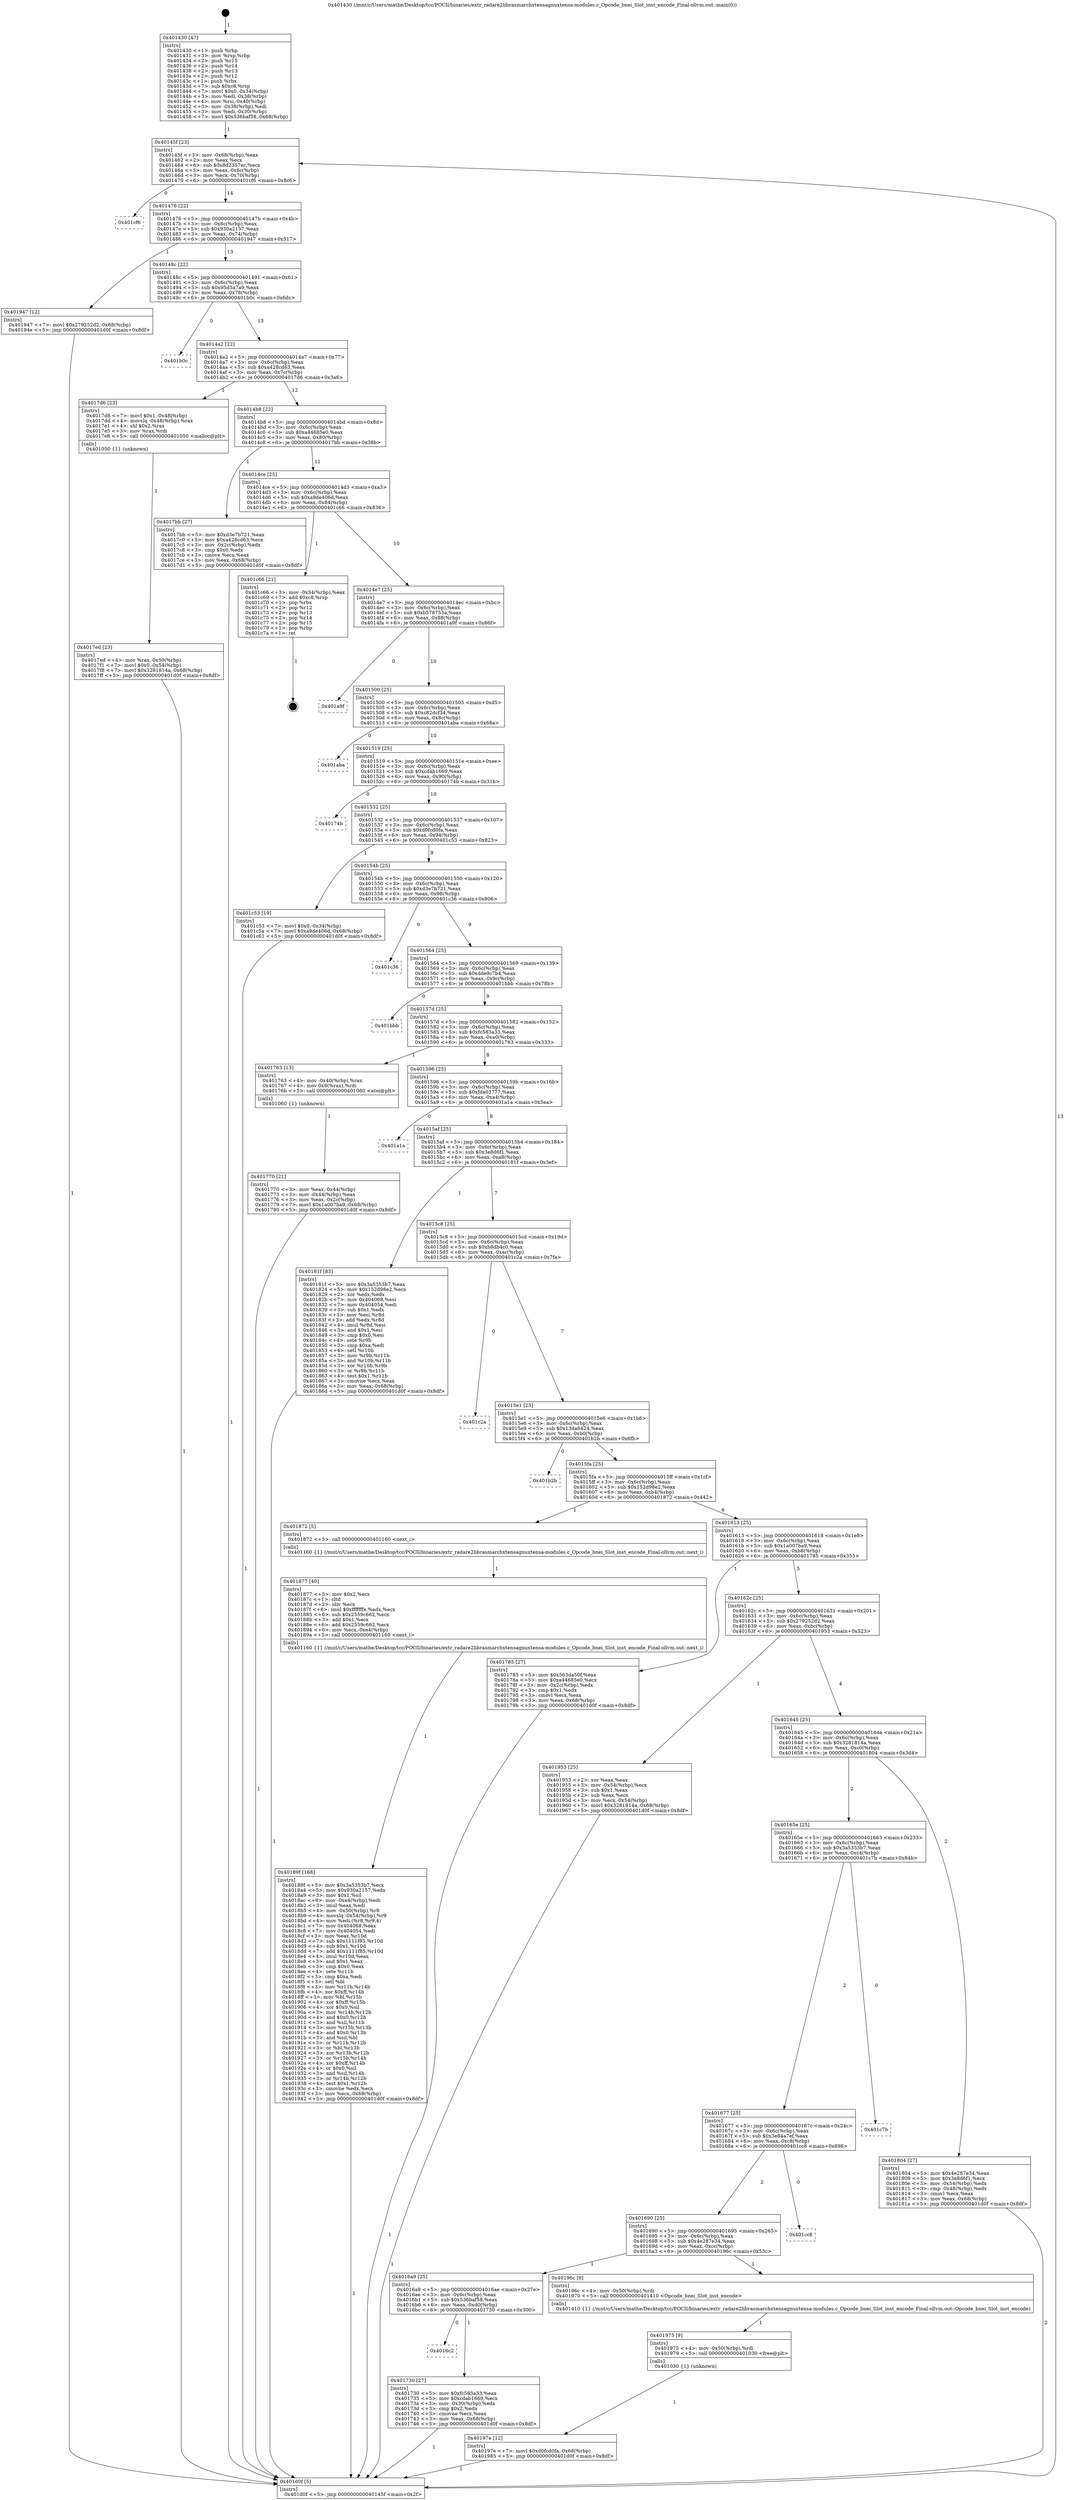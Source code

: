 digraph "0x401430" {
  label = "0x401430 (/mnt/c/Users/mathe/Desktop/tcc/POCII/binaries/extr_radare2librasmarchxtensagnuxtensa-modules.c_Opcode_bnei_Slot_inst_encode_Final-ollvm.out::main(0))"
  labelloc = "t"
  node[shape=record]

  Entry [label="",width=0.3,height=0.3,shape=circle,fillcolor=black,style=filled]
  "0x40145f" [label="{
     0x40145f [23]\l
     | [instrs]\l
     &nbsp;&nbsp;0x40145f \<+3\>: mov -0x68(%rbp),%eax\l
     &nbsp;&nbsp;0x401462 \<+2\>: mov %eax,%ecx\l
     &nbsp;&nbsp;0x401464 \<+6\>: sub $0x8d2357ec,%ecx\l
     &nbsp;&nbsp;0x40146a \<+3\>: mov %eax,-0x6c(%rbp)\l
     &nbsp;&nbsp;0x40146d \<+3\>: mov %ecx,-0x70(%rbp)\l
     &nbsp;&nbsp;0x401470 \<+6\>: je 0000000000401cf6 \<main+0x8c6\>\l
  }"]
  "0x401cf6" [label="{
     0x401cf6\l
  }", style=dashed]
  "0x401476" [label="{
     0x401476 [22]\l
     | [instrs]\l
     &nbsp;&nbsp;0x401476 \<+5\>: jmp 000000000040147b \<main+0x4b\>\l
     &nbsp;&nbsp;0x40147b \<+3\>: mov -0x6c(%rbp),%eax\l
     &nbsp;&nbsp;0x40147e \<+5\>: sub $0x930a2157,%eax\l
     &nbsp;&nbsp;0x401483 \<+3\>: mov %eax,-0x74(%rbp)\l
     &nbsp;&nbsp;0x401486 \<+6\>: je 0000000000401947 \<main+0x517\>\l
  }"]
  Exit [label="",width=0.3,height=0.3,shape=circle,fillcolor=black,style=filled,peripheries=2]
  "0x401947" [label="{
     0x401947 [12]\l
     | [instrs]\l
     &nbsp;&nbsp;0x401947 \<+7\>: movl $0x279252d2,-0x68(%rbp)\l
     &nbsp;&nbsp;0x40194e \<+5\>: jmp 0000000000401d0f \<main+0x8df\>\l
  }"]
  "0x40148c" [label="{
     0x40148c [22]\l
     | [instrs]\l
     &nbsp;&nbsp;0x40148c \<+5\>: jmp 0000000000401491 \<main+0x61\>\l
     &nbsp;&nbsp;0x401491 \<+3\>: mov -0x6c(%rbp),%eax\l
     &nbsp;&nbsp;0x401494 \<+5\>: sub $0x95d5a7a9,%eax\l
     &nbsp;&nbsp;0x401499 \<+3\>: mov %eax,-0x78(%rbp)\l
     &nbsp;&nbsp;0x40149c \<+6\>: je 0000000000401b0c \<main+0x6dc\>\l
  }"]
  "0x40197e" [label="{
     0x40197e [12]\l
     | [instrs]\l
     &nbsp;&nbsp;0x40197e \<+7\>: movl $0xd0fcd0fa,-0x68(%rbp)\l
     &nbsp;&nbsp;0x401985 \<+5\>: jmp 0000000000401d0f \<main+0x8df\>\l
  }"]
  "0x401b0c" [label="{
     0x401b0c\l
  }", style=dashed]
  "0x4014a2" [label="{
     0x4014a2 [22]\l
     | [instrs]\l
     &nbsp;&nbsp;0x4014a2 \<+5\>: jmp 00000000004014a7 \<main+0x77\>\l
     &nbsp;&nbsp;0x4014a7 \<+3\>: mov -0x6c(%rbp),%eax\l
     &nbsp;&nbsp;0x4014aa \<+5\>: sub $0xa428cd63,%eax\l
     &nbsp;&nbsp;0x4014af \<+3\>: mov %eax,-0x7c(%rbp)\l
     &nbsp;&nbsp;0x4014b2 \<+6\>: je 00000000004017d6 \<main+0x3a6\>\l
  }"]
  "0x401975" [label="{
     0x401975 [9]\l
     | [instrs]\l
     &nbsp;&nbsp;0x401975 \<+4\>: mov -0x50(%rbp),%rdi\l
     &nbsp;&nbsp;0x401979 \<+5\>: call 0000000000401030 \<free@plt\>\l
     | [calls]\l
     &nbsp;&nbsp;0x401030 \{1\} (unknown)\l
  }"]
  "0x4017d6" [label="{
     0x4017d6 [23]\l
     | [instrs]\l
     &nbsp;&nbsp;0x4017d6 \<+7\>: movl $0x1,-0x48(%rbp)\l
     &nbsp;&nbsp;0x4017dd \<+4\>: movslq -0x48(%rbp),%rax\l
     &nbsp;&nbsp;0x4017e1 \<+4\>: shl $0x2,%rax\l
     &nbsp;&nbsp;0x4017e5 \<+3\>: mov %rax,%rdi\l
     &nbsp;&nbsp;0x4017e8 \<+5\>: call 0000000000401050 \<malloc@plt\>\l
     | [calls]\l
     &nbsp;&nbsp;0x401050 \{1\} (unknown)\l
  }"]
  "0x4014b8" [label="{
     0x4014b8 [22]\l
     | [instrs]\l
     &nbsp;&nbsp;0x4014b8 \<+5\>: jmp 00000000004014bd \<main+0x8d\>\l
     &nbsp;&nbsp;0x4014bd \<+3\>: mov -0x6c(%rbp),%eax\l
     &nbsp;&nbsp;0x4014c0 \<+5\>: sub $0xa44685e0,%eax\l
     &nbsp;&nbsp;0x4014c5 \<+3\>: mov %eax,-0x80(%rbp)\l
     &nbsp;&nbsp;0x4014c8 \<+6\>: je 00000000004017bb \<main+0x38b\>\l
  }"]
  "0x40189f" [label="{
     0x40189f [168]\l
     | [instrs]\l
     &nbsp;&nbsp;0x40189f \<+5\>: mov $0x3a5353b7,%ecx\l
     &nbsp;&nbsp;0x4018a4 \<+5\>: mov $0x930a2157,%edx\l
     &nbsp;&nbsp;0x4018a9 \<+3\>: mov $0x1,%sil\l
     &nbsp;&nbsp;0x4018ac \<+6\>: mov -0xe4(%rbp),%edi\l
     &nbsp;&nbsp;0x4018b2 \<+3\>: imul %eax,%edi\l
     &nbsp;&nbsp;0x4018b5 \<+4\>: mov -0x50(%rbp),%r8\l
     &nbsp;&nbsp;0x4018b9 \<+4\>: movslq -0x54(%rbp),%r9\l
     &nbsp;&nbsp;0x4018bd \<+4\>: mov %edi,(%r8,%r9,4)\l
     &nbsp;&nbsp;0x4018c1 \<+7\>: mov 0x404068,%eax\l
     &nbsp;&nbsp;0x4018c8 \<+7\>: mov 0x404054,%edi\l
     &nbsp;&nbsp;0x4018cf \<+3\>: mov %eax,%r10d\l
     &nbsp;&nbsp;0x4018d2 \<+7\>: sub $0x1111f85,%r10d\l
     &nbsp;&nbsp;0x4018d9 \<+4\>: sub $0x1,%r10d\l
     &nbsp;&nbsp;0x4018dd \<+7\>: add $0x1111f85,%r10d\l
     &nbsp;&nbsp;0x4018e4 \<+4\>: imul %r10d,%eax\l
     &nbsp;&nbsp;0x4018e8 \<+3\>: and $0x1,%eax\l
     &nbsp;&nbsp;0x4018eb \<+3\>: cmp $0x0,%eax\l
     &nbsp;&nbsp;0x4018ee \<+4\>: sete %r11b\l
     &nbsp;&nbsp;0x4018f2 \<+3\>: cmp $0xa,%edi\l
     &nbsp;&nbsp;0x4018f5 \<+3\>: setl %bl\l
     &nbsp;&nbsp;0x4018f8 \<+3\>: mov %r11b,%r14b\l
     &nbsp;&nbsp;0x4018fb \<+4\>: xor $0xff,%r14b\l
     &nbsp;&nbsp;0x4018ff \<+3\>: mov %bl,%r15b\l
     &nbsp;&nbsp;0x401902 \<+4\>: xor $0xff,%r15b\l
     &nbsp;&nbsp;0x401906 \<+4\>: xor $0x0,%sil\l
     &nbsp;&nbsp;0x40190a \<+3\>: mov %r14b,%r12b\l
     &nbsp;&nbsp;0x40190d \<+4\>: and $0x0,%r12b\l
     &nbsp;&nbsp;0x401911 \<+3\>: and %sil,%r11b\l
     &nbsp;&nbsp;0x401914 \<+3\>: mov %r15b,%r13b\l
     &nbsp;&nbsp;0x401917 \<+4\>: and $0x0,%r13b\l
     &nbsp;&nbsp;0x40191b \<+3\>: and %sil,%bl\l
     &nbsp;&nbsp;0x40191e \<+3\>: or %r11b,%r12b\l
     &nbsp;&nbsp;0x401921 \<+3\>: or %bl,%r13b\l
     &nbsp;&nbsp;0x401924 \<+3\>: xor %r13b,%r12b\l
     &nbsp;&nbsp;0x401927 \<+3\>: or %r15b,%r14b\l
     &nbsp;&nbsp;0x40192a \<+4\>: xor $0xff,%r14b\l
     &nbsp;&nbsp;0x40192e \<+4\>: or $0x0,%sil\l
     &nbsp;&nbsp;0x401932 \<+3\>: and %sil,%r14b\l
     &nbsp;&nbsp;0x401935 \<+3\>: or %r14b,%r12b\l
     &nbsp;&nbsp;0x401938 \<+4\>: test $0x1,%r12b\l
     &nbsp;&nbsp;0x40193c \<+3\>: cmovne %edx,%ecx\l
     &nbsp;&nbsp;0x40193f \<+3\>: mov %ecx,-0x68(%rbp)\l
     &nbsp;&nbsp;0x401942 \<+5\>: jmp 0000000000401d0f \<main+0x8df\>\l
  }"]
  "0x4017bb" [label="{
     0x4017bb [27]\l
     | [instrs]\l
     &nbsp;&nbsp;0x4017bb \<+5\>: mov $0xd3e7b721,%eax\l
     &nbsp;&nbsp;0x4017c0 \<+5\>: mov $0xa428cd63,%ecx\l
     &nbsp;&nbsp;0x4017c5 \<+3\>: mov -0x2c(%rbp),%edx\l
     &nbsp;&nbsp;0x4017c8 \<+3\>: cmp $0x0,%edx\l
     &nbsp;&nbsp;0x4017cb \<+3\>: cmove %ecx,%eax\l
     &nbsp;&nbsp;0x4017ce \<+3\>: mov %eax,-0x68(%rbp)\l
     &nbsp;&nbsp;0x4017d1 \<+5\>: jmp 0000000000401d0f \<main+0x8df\>\l
  }"]
  "0x4014ce" [label="{
     0x4014ce [25]\l
     | [instrs]\l
     &nbsp;&nbsp;0x4014ce \<+5\>: jmp 00000000004014d3 \<main+0xa3\>\l
     &nbsp;&nbsp;0x4014d3 \<+3\>: mov -0x6c(%rbp),%eax\l
     &nbsp;&nbsp;0x4014d6 \<+5\>: sub $0xa9de406d,%eax\l
     &nbsp;&nbsp;0x4014db \<+6\>: mov %eax,-0x84(%rbp)\l
     &nbsp;&nbsp;0x4014e1 \<+6\>: je 0000000000401c66 \<main+0x836\>\l
  }"]
  "0x401877" [label="{
     0x401877 [40]\l
     | [instrs]\l
     &nbsp;&nbsp;0x401877 \<+5\>: mov $0x2,%ecx\l
     &nbsp;&nbsp;0x40187c \<+1\>: cltd\l
     &nbsp;&nbsp;0x40187d \<+2\>: idiv %ecx\l
     &nbsp;&nbsp;0x40187f \<+6\>: imul $0xfffffffe,%edx,%ecx\l
     &nbsp;&nbsp;0x401885 \<+6\>: sub $0x2559c662,%ecx\l
     &nbsp;&nbsp;0x40188b \<+3\>: add $0x1,%ecx\l
     &nbsp;&nbsp;0x40188e \<+6\>: add $0x2559c662,%ecx\l
     &nbsp;&nbsp;0x401894 \<+6\>: mov %ecx,-0xe4(%rbp)\l
     &nbsp;&nbsp;0x40189a \<+5\>: call 0000000000401160 \<next_i\>\l
     | [calls]\l
     &nbsp;&nbsp;0x401160 \{1\} (/mnt/c/Users/mathe/Desktop/tcc/POCII/binaries/extr_radare2librasmarchxtensagnuxtensa-modules.c_Opcode_bnei_Slot_inst_encode_Final-ollvm.out::next_i)\l
  }"]
  "0x401c66" [label="{
     0x401c66 [21]\l
     | [instrs]\l
     &nbsp;&nbsp;0x401c66 \<+3\>: mov -0x34(%rbp),%eax\l
     &nbsp;&nbsp;0x401c69 \<+7\>: add $0xc8,%rsp\l
     &nbsp;&nbsp;0x401c70 \<+1\>: pop %rbx\l
     &nbsp;&nbsp;0x401c71 \<+2\>: pop %r12\l
     &nbsp;&nbsp;0x401c73 \<+2\>: pop %r13\l
     &nbsp;&nbsp;0x401c75 \<+2\>: pop %r14\l
     &nbsp;&nbsp;0x401c77 \<+2\>: pop %r15\l
     &nbsp;&nbsp;0x401c79 \<+1\>: pop %rbp\l
     &nbsp;&nbsp;0x401c7a \<+1\>: ret\l
  }"]
  "0x4014e7" [label="{
     0x4014e7 [25]\l
     | [instrs]\l
     &nbsp;&nbsp;0x4014e7 \<+5\>: jmp 00000000004014ec \<main+0xbc\>\l
     &nbsp;&nbsp;0x4014ec \<+3\>: mov -0x6c(%rbp),%eax\l
     &nbsp;&nbsp;0x4014ef \<+5\>: sub $0xb578753a,%eax\l
     &nbsp;&nbsp;0x4014f4 \<+6\>: mov %eax,-0x88(%rbp)\l
     &nbsp;&nbsp;0x4014fa \<+6\>: je 0000000000401a9f \<main+0x66f\>\l
  }"]
  "0x4017ed" [label="{
     0x4017ed [23]\l
     | [instrs]\l
     &nbsp;&nbsp;0x4017ed \<+4\>: mov %rax,-0x50(%rbp)\l
     &nbsp;&nbsp;0x4017f1 \<+7\>: movl $0x0,-0x54(%rbp)\l
     &nbsp;&nbsp;0x4017f8 \<+7\>: movl $0x3281814a,-0x68(%rbp)\l
     &nbsp;&nbsp;0x4017ff \<+5\>: jmp 0000000000401d0f \<main+0x8df\>\l
  }"]
  "0x401a9f" [label="{
     0x401a9f\l
  }", style=dashed]
  "0x401500" [label="{
     0x401500 [25]\l
     | [instrs]\l
     &nbsp;&nbsp;0x401500 \<+5\>: jmp 0000000000401505 \<main+0xd5\>\l
     &nbsp;&nbsp;0x401505 \<+3\>: mov -0x6c(%rbp),%eax\l
     &nbsp;&nbsp;0x401508 \<+5\>: sub $0xc82dcf34,%eax\l
     &nbsp;&nbsp;0x40150d \<+6\>: mov %eax,-0x8c(%rbp)\l
     &nbsp;&nbsp;0x401513 \<+6\>: je 0000000000401aba \<main+0x68a\>\l
  }"]
  "0x401770" [label="{
     0x401770 [21]\l
     | [instrs]\l
     &nbsp;&nbsp;0x401770 \<+3\>: mov %eax,-0x44(%rbp)\l
     &nbsp;&nbsp;0x401773 \<+3\>: mov -0x44(%rbp),%eax\l
     &nbsp;&nbsp;0x401776 \<+3\>: mov %eax,-0x2c(%rbp)\l
     &nbsp;&nbsp;0x401779 \<+7\>: movl $0x1a007ba9,-0x68(%rbp)\l
     &nbsp;&nbsp;0x401780 \<+5\>: jmp 0000000000401d0f \<main+0x8df\>\l
  }"]
  "0x401aba" [label="{
     0x401aba\l
  }", style=dashed]
  "0x401519" [label="{
     0x401519 [25]\l
     | [instrs]\l
     &nbsp;&nbsp;0x401519 \<+5\>: jmp 000000000040151e \<main+0xee\>\l
     &nbsp;&nbsp;0x40151e \<+3\>: mov -0x6c(%rbp),%eax\l
     &nbsp;&nbsp;0x401521 \<+5\>: sub $0xcdab1669,%eax\l
     &nbsp;&nbsp;0x401526 \<+6\>: mov %eax,-0x90(%rbp)\l
     &nbsp;&nbsp;0x40152c \<+6\>: je 000000000040174b \<main+0x31b\>\l
  }"]
  "0x401430" [label="{
     0x401430 [47]\l
     | [instrs]\l
     &nbsp;&nbsp;0x401430 \<+1\>: push %rbp\l
     &nbsp;&nbsp;0x401431 \<+3\>: mov %rsp,%rbp\l
     &nbsp;&nbsp;0x401434 \<+2\>: push %r15\l
     &nbsp;&nbsp;0x401436 \<+2\>: push %r14\l
     &nbsp;&nbsp;0x401438 \<+2\>: push %r13\l
     &nbsp;&nbsp;0x40143a \<+2\>: push %r12\l
     &nbsp;&nbsp;0x40143c \<+1\>: push %rbx\l
     &nbsp;&nbsp;0x40143d \<+7\>: sub $0xc8,%rsp\l
     &nbsp;&nbsp;0x401444 \<+7\>: movl $0x0,-0x34(%rbp)\l
     &nbsp;&nbsp;0x40144b \<+3\>: mov %edi,-0x38(%rbp)\l
     &nbsp;&nbsp;0x40144e \<+4\>: mov %rsi,-0x40(%rbp)\l
     &nbsp;&nbsp;0x401452 \<+3\>: mov -0x38(%rbp),%edi\l
     &nbsp;&nbsp;0x401455 \<+3\>: mov %edi,-0x30(%rbp)\l
     &nbsp;&nbsp;0x401458 \<+7\>: movl $0x536baf58,-0x68(%rbp)\l
  }"]
  "0x40174b" [label="{
     0x40174b\l
  }", style=dashed]
  "0x401532" [label="{
     0x401532 [25]\l
     | [instrs]\l
     &nbsp;&nbsp;0x401532 \<+5\>: jmp 0000000000401537 \<main+0x107\>\l
     &nbsp;&nbsp;0x401537 \<+3\>: mov -0x6c(%rbp),%eax\l
     &nbsp;&nbsp;0x40153a \<+5\>: sub $0xd0fcd0fa,%eax\l
     &nbsp;&nbsp;0x40153f \<+6\>: mov %eax,-0x94(%rbp)\l
     &nbsp;&nbsp;0x401545 \<+6\>: je 0000000000401c53 \<main+0x823\>\l
  }"]
  "0x401d0f" [label="{
     0x401d0f [5]\l
     | [instrs]\l
     &nbsp;&nbsp;0x401d0f \<+5\>: jmp 000000000040145f \<main+0x2f\>\l
  }"]
  "0x401c53" [label="{
     0x401c53 [19]\l
     | [instrs]\l
     &nbsp;&nbsp;0x401c53 \<+7\>: movl $0x0,-0x34(%rbp)\l
     &nbsp;&nbsp;0x401c5a \<+7\>: movl $0xa9de406d,-0x68(%rbp)\l
     &nbsp;&nbsp;0x401c61 \<+5\>: jmp 0000000000401d0f \<main+0x8df\>\l
  }"]
  "0x40154b" [label="{
     0x40154b [25]\l
     | [instrs]\l
     &nbsp;&nbsp;0x40154b \<+5\>: jmp 0000000000401550 \<main+0x120\>\l
     &nbsp;&nbsp;0x401550 \<+3\>: mov -0x6c(%rbp),%eax\l
     &nbsp;&nbsp;0x401553 \<+5\>: sub $0xd3e7b721,%eax\l
     &nbsp;&nbsp;0x401558 \<+6\>: mov %eax,-0x98(%rbp)\l
     &nbsp;&nbsp;0x40155e \<+6\>: je 0000000000401c36 \<main+0x806\>\l
  }"]
  "0x4016c2" [label="{
     0x4016c2\l
  }", style=dashed]
  "0x401c36" [label="{
     0x401c36\l
  }", style=dashed]
  "0x401564" [label="{
     0x401564 [25]\l
     | [instrs]\l
     &nbsp;&nbsp;0x401564 \<+5\>: jmp 0000000000401569 \<main+0x139\>\l
     &nbsp;&nbsp;0x401569 \<+3\>: mov -0x6c(%rbp),%eax\l
     &nbsp;&nbsp;0x40156c \<+5\>: sub $0xdde9c7b4,%eax\l
     &nbsp;&nbsp;0x401571 \<+6\>: mov %eax,-0x9c(%rbp)\l
     &nbsp;&nbsp;0x401577 \<+6\>: je 0000000000401bbb \<main+0x78b\>\l
  }"]
  "0x401730" [label="{
     0x401730 [27]\l
     | [instrs]\l
     &nbsp;&nbsp;0x401730 \<+5\>: mov $0xfc583a33,%eax\l
     &nbsp;&nbsp;0x401735 \<+5\>: mov $0xcdab1669,%ecx\l
     &nbsp;&nbsp;0x40173a \<+3\>: mov -0x30(%rbp),%edx\l
     &nbsp;&nbsp;0x40173d \<+3\>: cmp $0x2,%edx\l
     &nbsp;&nbsp;0x401740 \<+3\>: cmovne %ecx,%eax\l
     &nbsp;&nbsp;0x401743 \<+3\>: mov %eax,-0x68(%rbp)\l
     &nbsp;&nbsp;0x401746 \<+5\>: jmp 0000000000401d0f \<main+0x8df\>\l
  }"]
  "0x401bbb" [label="{
     0x401bbb\l
  }", style=dashed]
  "0x40157d" [label="{
     0x40157d [25]\l
     | [instrs]\l
     &nbsp;&nbsp;0x40157d \<+5\>: jmp 0000000000401582 \<main+0x152\>\l
     &nbsp;&nbsp;0x401582 \<+3\>: mov -0x6c(%rbp),%eax\l
     &nbsp;&nbsp;0x401585 \<+5\>: sub $0xfc583a33,%eax\l
     &nbsp;&nbsp;0x40158a \<+6\>: mov %eax,-0xa0(%rbp)\l
     &nbsp;&nbsp;0x401590 \<+6\>: je 0000000000401763 \<main+0x333\>\l
  }"]
  "0x4016a9" [label="{
     0x4016a9 [25]\l
     | [instrs]\l
     &nbsp;&nbsp;0x4016a9 \<+5\>: jmp 00000000004016ae \<main+0x27e\>\l
     &nbsp;&nbsp;0x4016ae \<+3\>: mov -0x6c(%rbp),%eax\l
     &nbsp;&nbsp;0x4016b1 \<+5\>: sub $0x536baf58,%eax\l
     &nbsp;&nbsp;0x4016b6 \<+6\>: mov %eax,-0xd0(%rbp)\l
     &nbsp;&nbsp;0x4016bc \<+6\>: je 0000000000401730 \<main+0x300\>\l
  }"]
  "0x401763" [label="{
     0x401763 [13]\l
     | [instrs]\l
     &nbsp;&nbsp;0x401763 \<+4\>: mov -0x40(%rbp),%rax\l
     &nbsp;&nbsp;0x401767 \<+4\>: mov 0x8(%rax),%rdi\l
     &nbsp;&nbsp;0x40176b \<+5\>: call 0000000000401060 \<atoi@plt\>\l
     | [calls]\l
     &nbsp;&nbsp;0x401060 \{1\} (unknown)\l
  }"]
  "0x401596" [label="{
     0x401596 [25]\l
     | [instrs]\l
     &nbsp;&nbsp;0x401596 \<+5\>: jmp 000000000040159b \<main+0x16b\>\l
     &nbsp;&nbsp;0x40159b \<+3\>: mov -0x6c(%rbp),%eax\l
     &nbsp;&nbsp;0x40159e \<+5\>: sub $0xfda03777,%eax\l
     &nbsp;&nbsp;0x4015a3 \<+6\>: mov %eax,-0xa4(%rbp)\l
     &nbsp;&nbsp;0x4015a9 \<+6\>: je 0000000000401a1a \<main+0x5ea\>\l
  }"]
  "0x40196c" [label="{
     0x40196c [9]\l
     | [instrs]\l
     &nbsp;&nbsp;0x40196c \<+4\>: mov -0x50(%rbp),%rdi\l
     &nbsp;&nbsp;0x401970 \<+5\>: call 0000000000401410 \<Opcode_bnei_Slot_inst_encode\>\l
     | [calls]\l
     &nbsp;&nbsp;0x401410 \{1\} (/mnt/c/Users/mathe/Desktop/tcc/POCII/binaries/extr_radare2librasmarchxtensagnuxtensa-modules.c_Opcode_bnei_Slot_inst_encode_Final-ollvm.out::Opcode_bnei_Slot_inst_encode)\l
  }"]
  "0x401a1a" [label="{
     0x401a1a\l
  }", style=dashed]
  "0x4015af" [label="{
     0x4015af [25]\l
     | [instrs]\l
     &nbsp;&nbsp;0x4015af \<+5\>: jmp 00000000004015b4 \<main+0x184\>\l
     &nbsp;&nbsp;0x4015b4 \<+3\>: mov -0x6c(%rbp),%eax\l
     &nbsp;&nbsp;0x4015b7 \<+5\>: sub $0x3e8d6f1,%eax\l
     &nbsp;&nbsp;0x4015bc \<+6\>: mov %eax,-0xa8(%rbp)\l
     &nbsp;&nbsp;0x4015c2 \<+6\>: je 000000000040181f \<main+0x3ef\>\l
  }"]
  "0x401690" [label="{
     0x401690 [25]\l
     | [instrs]\l
     &nbsp;&nbsp;0x401690 \<+5\>: jmp 0000000000401695 \<main+0x265\>\l
     &nbsp;&nbsp;0x401695 \<+3\>: mov -0x6c(%rbp),%eax\l
     &nbsp;&nbsp;0x401698 \<+5\>: sub $0x4e287e34,%eax\l
     &nbsp;&nbsp;0x40169d \<+6\>: mov %eax,-0xcc(%rbp)\l
     &nbsp;&nbsp;0x4016a3 \<+6\>: je 000000000040196c \<main+0x53c\>\l
  }"]
  "0x40181f" [label="{
     0x40181f [83]\l
     | [instrs]\l
     &nbsp;&nbsp;0x40181f \<+5\>: mov $0x3a5353b7,%eax\l
     &nbsp;&nbsp;0x401824 \<+5\>: mov $0x152d98e2,%ecx\l
     &nbsp;&nbsp;0x401829 \<+2\>: xor %edx,%edx\l
     &nbsp;&nbsp;0x40182b \<+7\>: mov 0x404068,%esi\l
     &nbsp;&nbsp;0x401832 \<+7\>: mov 0x404054,%edi\l
     &nbsp;&nbsp;0x401839 \<+3\>: sub $0x1,%edx\l
     &nbsp;&nbsp;0x40183c \<+3\>: mov %esi,%r8d\l
     &nbsp;&nbsp;0x40183f \<+3\>: add %edx,%r8d\l
     &nbsp;&nbsp;0x401842 \<+4\>: imul %r8d,%esi\l
     &nbsp;&nbsp;0x401846 \<+3\>: and $0x1,%esi\l
     &nbsp;&nbsp;0x401849 \<+3\>: cmp $0x0,%esi\l
     &nbsp;&nbsp;0x40184c \<+4\>: sete %r9b\l
     &nbsp;&nbsp;0x401850 \<+3\>: cmp $0xa,%edi\l
     &nbsp;&nbsp;0x401853 \<+4\>: setl %r10b\l
     &nbsp;&nbsp;0x401857 \<+3\>: mov %r9b,%r11b\l
     &nbsp;&nbsp;0x40185a \<+3\>: and %r10b,%r11b\l
     &nbsp;&nbsp;0x40185d \<+3\>: xor %r10b,%r9b\l
     &nbsp;&nbsp;0x401860 \<+3\>: or %r9b,%r11b\l
     &nbsp;&nbsp;0x401863 \<+4\>: test $0x1,%r11b\l
     &nbsp;&nbsp;0x401867 \<+3\>: cmovne %ecx,%eax\l
     &nbsp;&nbsp;0x40186a \<+3\>: mov %eax,-0x68(%rbp)\l
     &nbsp;&nbsp;0x40186d \<+5\>: jmp 0000000000401d0f \<main+0x8df\>\l
  }"]
  "0x4015c8" [label="{
     0x4015c8 [25]\l
     | [instrs]\l
     &nbsp;&nbsp;0x4015c8 \<+5\>: jmp 00000000004015cd \<main+0x19d\>\l
     &nbsp;&nbsp;0x4015cd \<+3\>: mov -0x6c(%rbp),%eax\l
     &nbsp;&nbsp;0x4015d0 \<+5\>: sub $0xb8db4c0,%eax\l
     &nbsp;&nbsp;0x4015d5 \<+6\>: mov %eax,-0xac(%rbp)\l
     &nbsp;&nbsp;0x4015db \<+6\>: je 0000000000401c2a \<main+0x7fa\>\l
  }"]
  "0x401cc8" [label="{
     0x401cc8\l
  }", style=dashed]
  "0x401c2a" [label="{
     0x401c2a\l
  }", style=dashed]
  "0x4015e1" [label="{
     0x4015e1 [25]\l
     | [instrs]\l
     &nbsp;&nbsp;0x4015e1 \<+5\>: jmp 00000000004015e6 \<main+0x1b6\>\l
     &nbsp;&nbsp;0x4015e6 \<+3\>: mov -0x6c(%rbp),%eax\l
     &nbsp;&nbsp;0x4015e9 \<+5\>: sub $0x13da6424,%eax\l
     &nbsp;&nbsp;0x4015ee \<+6\>: mov %eax,-0xb0(%rbp)\l
     &nbsp;&nbsp;0x4015f4 \<+6\>: je 0000000000401b2b \<main+0x6fb\>\l
  }"]
  "0x401677" [label="{
     0x401677 [25]\l
     | [instrs]\l
     &nbsp;&nbsp;0x401677 \<+5\>: jmp 000000000040167c \<main+0x24c\>\l
     &nbsp;&nbsp;0x40167c \<+3\>: mov -0x6c(%rbp),%eax\l
     &nbsp;&nbsp;0x40167f \<+5\>: sub $0x3e84a7ef,%eax\l
     &nbsp;&nbsp;0x401684 \<+6\>: mov %eax,-0xc8(%rbp)\l
     &nbsp;&nbsp;0x40168a \<+6\>: je 0000000000401cc8 \<main+0x898\>\l
  }"]
  "0x401b2b" [label="{
     0x401b2b\l
  }", style=dashed]
  "0x4015fa" [label="{
     0x4015fa [25]\l
     | [instrs]\l
     &nbsp;&nbsp;0x4015fa \<+5\>: jmp 00000000004015ff \<main+0x1cf\>\l
     &nbsp;&nbsp;0x4015ff \<+3\>: mov -0x6c(%rbp),%eax\l
     &nbsp;&nbsp;0x401602 \<+5\>: sub $0x152d98e2,%eax\l
     &nbsp;&nbsp;0x401607 \<+6\>: mov %eax,-0xb4(%rbp)\l
     &nbsp;&nbsp;0x40160d \<+6\>: je 0000000000401872 \<main+0x442\>\l
  }"]
  "0x401c7b" [label="{
     0x401c7b\l
  }", style=dashed]
  "0x401872" [label="{
     0x401872 [5]\l
     | [instrs]\l
     &nbsp;&nbsp;0x401872 \<+5\>: call 0000000000401160 \<next_i\>\l
     | [calls]\l
     &nbsp;&nbsp;0x401160 \{1\} (/mnt/c/Users/mathe/Desktop/tcc/POCII/binaries/extr_radare2librasmarchxtensagnuxtensa-modules.c_Opcode_bnei_Slot_inst_encode_Final-ollvm.out::next_i)\l
  }"]
  "0x401613" [label="{
     0x401613 [25]\l
     | [instrs]\l
     &nbsp;&nbsp;0x401613 \<+5\>: jmp 0000000000401618 \<main+0x1e8\>\l
     &nbsp;&nbsp;0x401618 \<+3\>: mov -0x6c(%rbp),%eax\l
     &nbsp;&nbsp;0x40161b \<+5\>: sub $0x1a007ba9,%eax\l
     &nbsp;&nbsp;0x401620 \<+6\>: mov %eax,-0xb8(%rbp)\l
     &nbsp;&nbsp;0x401626 \<+6\>: je 0000000000401785 \<main+0x355\>\l
  }"]
  "0x40165e" [label="{
     0x40165e [25]\l
     | [instrs]\l
     &nbsp;&nbsp;0x40165e \<+5\>: jmp 0000000000401663 \<main+0x233\>\l
     &nbsp;&nbsp;0x401663 \<+3\>: mov -0x6c(%rbp),%eax\l
     &nbsp;&nbsp;0x401666 \<+5\>: sub $0x3a5353b7,%eax\l
     &nbsp;&nbsp;0x40166b \<+6\>: mov %eax,-0xc4(%rbp)\l
     &nbsp;&nbsp;0x401671 \<+6\>: je 0000000000401c7b \<main+0x84b\>\l
  }"]
  "0x401785" [label="{
     0x401785 [27]\l
     | [instrs]\l
     &nbsp;&nbsp;0x401785 \<+5\>: mov $0x563da50f,%eax\l
     &nbsp;&nbsp;0x40178a \<+5\>: mov $0xa44685e0,%ecx\l
     &nbsp;&nbsp;0x40178f \<+3\>: mov -0x2c(%rbp),%edx\l
     &nbsp;&nbsp;0x401792 \<+3\>: cmp $0x1,%edx\l
     &nbsp;&nbsp;0x401795 \<+3\>: cmovl %ecx,%eax\l
     &nbsp;&nbsp;0x401798 \<+3\>: mov %eax,-0x68(%rbp)\l
     &nbsp;&nbsp;0x40179b \<+5\>: jmp 0000000000401d0f \<main+0x8df\>\l
  }"]
  "0x40162c" [label="{
     0x40162c [25]\l
     | [instrs]\l
     &nbsp;&nbsp;0x40162c \<+5\>: jmp 0000000000401631 \<main+0x201\>\l
     &nbsp;&nbsp;0x401631 \<+3\>: mov -0x6c(%rbp),%eax\l
     &nbsp;&nbsp;0x401634 \<+5\>: sub $0x279252d2,%eax\l
     &nbsp;&nbsp;0x401639 \<+6\>: mov %eax,-0xbc(%rbp)\l
     &nbsp;&nbsp;0x40163f \<+6\>: je 0000000000401953 \<main+0x523\>\l
  }"]
  "0x401804" [label="{
     0x401804 [27]\l
     | [instrs]\l
     &nbsp;&nbsp;0x401804 \<+5\>: mov $0x4e287e34,%eax\l
     &nbsp;&nbsp;0x401809 \<+5\>: mov $0x3e8d6f1,%ecx\l
     &nbsp;&nbsp;0x40180e \<+3\>: mov -0x54(%rbp),%edx\l
     &nbsp;&nbsp;0x401811 \<+3\>: cmp -0x48(%rbp),%edx\l
     &nbsp;&nbsp;0x401814 \<+3\>: cmovl %ecx,%eax\l
     &nbsp;&nbsp;0x401817 \<+3\>: mov %eax,-0x68(%rbp)\l
     &nbsp;&nbsp;0x40181a \<+5\>: jmp 0000000000401d0f \<main+0x8df\>\l
  }"]
  "0x401953" [label="{
     0x401953 [25]\l
     | [instrs]\l
     &nbsp;&nbsp;0x401953 \<+2\>: xor %eax,%eax\l
     &nbsp;&nbsp;0x401955 \<+3\>: mov -0x54(%rbp),%ecx\l
     &nbsp;&nbsp;0x401958 \<+3\>: sub $0x1,%eax\l
     &nbsp;&nbsp;0x40195b \<+2\>: sub %eax,%ecx\l
     &nbsp;&nbsp;0x40195d \<+3\>: mov %ecx,-0x54(%rbp)\l
     &nbsp;&nbsp;0x401960 \<+7\>: movl $0x3281814a,-0x68(%rbp)\l
     &nbsp;&nbsp;0x401967 \<+5\>: jmp 0000000000401d0f \<main+0x8df\>\l
  }"]
  "0x401645" [label="{
     0x401645 [25]\l
     | [instrs]\l
     &nbsp;&nbsp;0x401645 \<+5\>: jmp 000000000040164a \<main+0x21a\>\l
     &nbsp;&nbsp;0x40164a \<+3\>: mov -0x6c(%rbp),%eax\l
     &nbsp;&nbsp;0x40164d \<+5\>: sub $0x3281814a,%eax\l
     &nbsp;&nbsp;0x401652 \<+6\>: mov %eax,-0xc0(%rbp)\l
     &nbsp;&nbsp;0x401658 \<+6\>: je 0000000000401804 \<main+0x3d4\>\l
  }"]
  Entry -> "0x401430" [label=" 1"]
  "0x40145f" -> "0x401cf6" [label=" 0"]
  "0x40145f" -> "0x401476" [label=" 14"]
  "0x401c66" -> Exit [label=" 1"]
  "0x401476" -> "0x401947" [label=" 1"]
  "0x401476" -> "0x40148c" [label=" 13"]
  "0x401c53" -> "0x401d0f" [label=" 1"]
  "0x40148c" -> "0x401b0c" [label=" 0"]
  "0x40148c" -> "0x4014a2" [label=" 13"]
  "0x40197e" -> "0x401d0f" [label=" 1"]
  "0x4014a2" -> "0x4017d6" [label=" 1"]
  "0x4014a2" -> "0x4014b8" [label=" 12"]
  "0x401975" -> "0x40197e" [label=" 1"]
  "0x4014b8" -> "0x4017bb" [label=" 1"]
  "0x4014b8" -> "0x4014ce" [label=" 11"]
  "0x40196c" -> "0x401975" [label=" 1"]
  "0x4014ce" -> "0x401c66" [label=" 1"]
  "0x4014ce" -> "0x4014e7" [label=" 10"]
  "0x401953" -> "0x401d0f" [label=" 1"]
  "0x4014e7" -> "0x401a9f" [label=" 0"]
  "0x4014e7" -> "0x401500" [label=" 10"]
  "0x401947" -> "0x401d0f" [label=" 1"]
  "0x401500" -> "0x401aba" [label=" 0"]
  "0x401500" -> "0x401519" [label=" 10"]
  "0x40189f" -> "0x401d0f" [label=" 1"]
  "0x401519" -> "0x40174b" [label=" 0"]
  "0x401519" -> "0x401532" [label=" 10"]
  "0x401877" -> "0x40189f" [label=" 1"]
  "0x401532" -> "0x401c53" [label=" 1"]
  "0x401532" -> "0x40154b" [label=" 9"]
  "0x401872" -> "0x401877" [label=" 1"]
  "0x40154b" -> "0x401c36" [label=" 0"]
  "0x40154b" -> "0x401564" [label=" 9"]
  "0x40181f" -> "0x401d0f" [label=" 1"]
  "0x401564" -> "0x401bbb" [label=" 0"]
  "0x401564" -> "0x40157d" [label=" 9"]
  "0x401804" -> "0x401d0f" [label=" 2"]
  "0x40157d" -> "0x401763" [label=" 1"]
  "0x40157d" -> "0x401596" [label=" 8"]
  "0x4017d6" -> "0x4017ed" [label=" 1"]
  "0x401596" -> "0x401a1a" [label=" 0"]
  "0x401596" -> "0x4015af" [label=" 8"]
  "0x4017bb" -> "0x401d0f" [label=" 1"]
  "0x4015af" -> "0x40181f" [label=" 1"]
  "0x4015af" -> "0x4015c8" [label=" 7"]
  "0x401770" -> "0x401d0f" [label=" 1"]
  "0x4015c8" -> "0x401c2a" [label=" 0"]
  "0x4015c8" -> "0x4015e1" [label=" 7"]
  "0x401763" -> "0x401770" [label=" 1"]
  "0x4015e1" -> "0x401b2b" [label=" 0"]
  "0x4015e1" -> "0x4015fa" [label=" 7"]
  "0x401430" -> "0x40145f" [label=" 1"]
  "0x4015fa" -> "0x401872" [label=" 1"]
  "0x4015fa" -> "0x401613" [label=" 6"]
  "0x401730" -> "0x401d0f" [label=" 1"]
  "0x401613" -> "0x401785" [label=" 1"]
  "0x401613" -> "0x40162c" [label=" 5"]
  "0x4016a9" -> "0x401730" [label=" 1"]
  "0x40162c" -> "0x401953" [label=" 1"]
  "0x40162c" -> "0x401645" [label=" 4"]
  "0x4017ed" -> "0x401d0f" [label=" 1"]
  "0x401645" -> "0x401804" [label=" 2"]
  "0x401645" -> "0x40165e" [label=" 2"]
  "0x4016a9" -> "0x4016c2" [label=" 0"]
  "0x40165e" -> "0x401c7b" [label=" 0"]
  "0x40165e" -> "0x401677" [label=" 2"]
  "0x401d0f" -> "0x40145f" [label=" 13"]
  "0x401677" -> "0x401cc8" [label=" 0"]
  "0x401677" -> "0x401690" [label=" 2"]
  "0x401785" -> "0x401d0f" [label=" 1"]
  "0x401690" -> "0x40196c" [label=" 1"]
  "0x401690" -> "0x4016a9" [label=" 1"]
}
